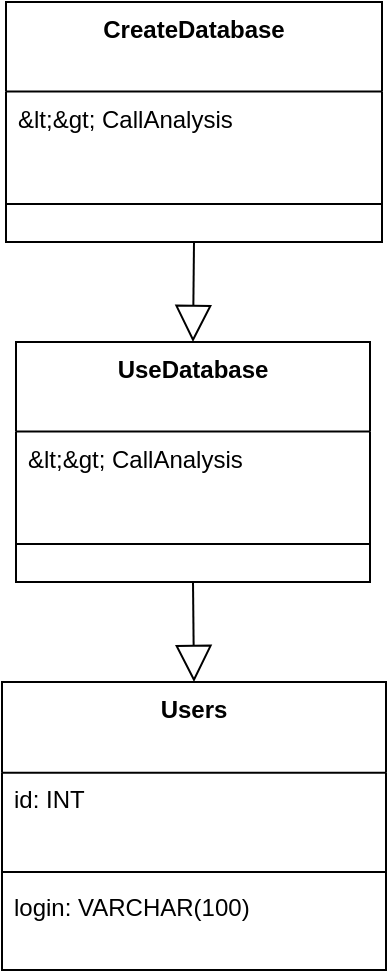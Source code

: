 <mxfile version="26.0.10">
  <diagram name="Page-1" id="Qf0K0pSAC6VbKz76azrp">
    <mxGraphModel>
      <root>
        <mxCell id="0" />
        <mxCell id="1" parent="0" />
        <mxCell id="2" value="CreateDatabase" style="swimlane;fontStyle=1;align=center;verticalAlign=top;childLayout=stackLayout;horizontal=1;startSize=44.8;horizontalStack=0;resizeParent=1;resizeParentMax=0;resizeLast=0;collapsible=0;marginBottom=0;" vertex="1" parent="1">
          <mxGeometry x="10" y="8" width="188" height="120" as="geometry" />
        </mxCell>
        <mxCell id="3" value="&amp;lt;&amp;gt; CallAnalysis" style="text;strokeColor=none;fillColor=none;align=left;verticalAlign=top;spacingLeft=4;spacingRight=4;overflow=hidden;rotatable=0;points=[[0,0.5],[1,0.5]];portConstraint=eastwest;" vertex="1" parent="2">
          <mxGeometry y="45" width="188" height="45" as="geometry" />
        </mxCell>
        <mxCell id="4" style="line;strokeWidth=1;fillColor=none;align=left;verticalAlign=middle;spacingTop=-1;spacingLeft=3;spacingRight=3;rotatable=0;labelPosition=right;points=[];portConstraint=eastwest;strokeColor=inherit;" vertex="1" parent="2">
          <mxGeometry y="90" width="188" height="22" as="geometry" />
        </mxCell>
        <mxCell id="5" value="UseDatabase" style="swimlane;fontStyle=1;align=center;verticalAlign=top;childLayout=stackLayout;horizontal=1;startSize=44.8;horizontalStack=0;resizeParent=1;resizeParentMax=0;resizeLast=0;collapsible=0;marginBottom=0;" vertex="1" parent="1">
          <mxGeometry x="15" y="178" width="177" height="120" as="geometry" />
        </mxCell>
        <mxCell id="6" value="&amp;lt;&amp;gt; CallAnalysis" style="text;strokeColor=none;fillColor=none;align=left;verticalAlign=top;spacingLeft=4;spacingRight=4;overflow=hidden;rotatable=0;points=[[0,0.5],[1,0.5]];portConstraint=eastwest;" vertex="1" parent="5">
          <mxGeometry y="45" width="177" height="45" as="geometry" />
        </mxCell>
        <mxCell id="7" style="line;strokeWidth=1;fillColor=none;align=left;verticalAlign=middle;spacingTop=-1;spacingLeft=3;spacingRight=3;rotatable=0;labelPosition=right;points=[];portConstraint=eastwest;strokeColor=inherit;" vertex="1" parent="5">
          <mxGeometry y="90" width="177" height="22" as="geometry" />
        </mxCell>
        <mxCell id="8" value="Users" style="swimlane;fontStyle=1;align=center;verticalAlign=top;childLayout=stackLayout;horizontal=1;startSize=45.333;horizontalStack=0;resizeParent=1;resizeParentMax=0;resizeLast=0;collapsible=0;marginBottom=0;" vertex="1" parent="1">
          <mxGeometry x="8" y="348" width="192" height="144" as="geometry" />
        </mxCell>
        <mxCell id="9" value="id: INT" style="text;strokeColor=none;fillColor=none;align=left;verticalAlign=top;spacingLeft=4;spacingRight=4;overflow=hidden;rotatable=0;points=[[0,0.5],[1,0.5]];portConstraint=eastwest;" vertex="1" parent="8">
          <mxGeometry y="45" width="192" height="45" as="geometry" />
        </mxCell>
        <mxCell id="10" style="line;strokeWidth=1;fillColor=none;align=left;verticalAlign=middle;spacingTop=-1;spacingLeft=3;spacingRight=3;rotatable=0;labelPosition=right;points=[];portConstraint=eastwest;strokeColor=inherit;" vertex="1" parent="8">
          <mxGeometry y="91" width="192" height="8" as="geometry" />
        </mxCell>
        <mxCell id="11" value="login: VARCHAR(100)" style="text;strokeColor=none;fillColor=none;align=left;verticalAlign=top;spacingLeft=4;spacingRight=4;overflow=hidden;rotatable=0;points=[[0,0.5],[1,0.5]];portConstraint=eastwest;" vertex="1" parent="8">
          <mxGeometry y="99" width="192" height="45" as="geometry" />
        </mxCell>
        <mxCell id="12" value="" style="curved=1;startArrow=none;endArrow=block;endSize=16;endFill=0;exitX=0.5;exitY=1;entryX=0.5;entryY=0;" edge="1" parent="1" source="2" target="5">
          <mxGeometry relative="1" as="geometry">
            <Array as="points" />
          </mxGeometry>
        </mxCell>
        <mxCell id="13" value="" style="curved=1;startArrow=none;endArrow=block;endSize=16;endFill=0;exitX=0.5;exitY=1;entryX=0.5;entryY=0;" edge="1" parent="1" source="5" target="8">
          <mxGeometry relative="1" as="geometry">
            <Array as="points" />
          </mxGeometry>
        </mxCell>
      </root>
    </mxGraphModel>
  </diagram>
</mxfile>
